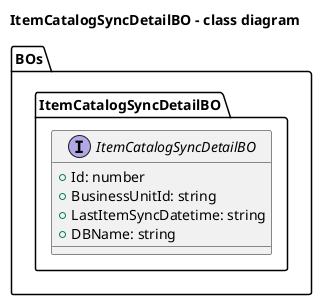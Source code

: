 @startuml
title ItemCatalogSyncDetailBO - class diagram
package BOs{
    package ItemCatalogSyncDetailBO{
        interface ItemCatalogSyncDetailBO{
            +Id: number 
            +BusinessUnitId: string 
            +LastItemSyncDatetime: string 
            +DBName: string 
        }
    }
}
newpage
package BOs{
    package ItemCatalogSyncDetailBO{
        interface ItemCatalogSyncDetailBO{
            +Id: number 
            +BusinessUnitId: string 
            +LastItemSyncDatetime: string 
            +DBName: string 
        }
    }
}
package Helpers{
    package SqliteStorage{
        class SqliteStorage{
            +insertLastSyncDateTimeInLocalDB(db: SQLiteDatabase,syncDetail: ItemCatalogSyncDetailBO): Promise<void> 
        }
    }
}
package Screens{
    package InventoryAdjustmentScreen{
        class useInventoryAdjustmentScreenVM{
            +downloadItems(user: UserBO): void
        }
    }
}
ItemCatalogSyncDetailBO <-- SqliteStorage
ItemCatalogSyncDetailBO <-- useInventoryAdjustmentScreenVM
@enduml